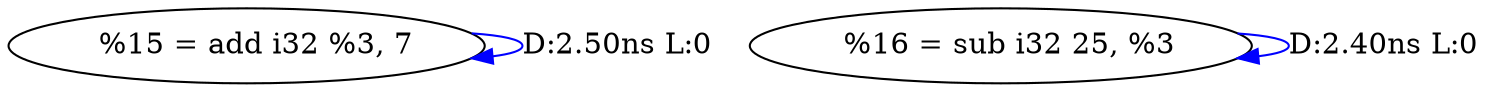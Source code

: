 digraph {
Node0x3060230[label="  %15 = add i32 %3, 7"];
Node0x3060230 -> Node0x3060230[label="D:2.50ns L:0",color=blue];
Node0x3060310[label="  %16 = sub i32 25, %3"];
Node0x3060310 -> Node0x3060310[label="D:2.40ns L:0",color=blue];
}
